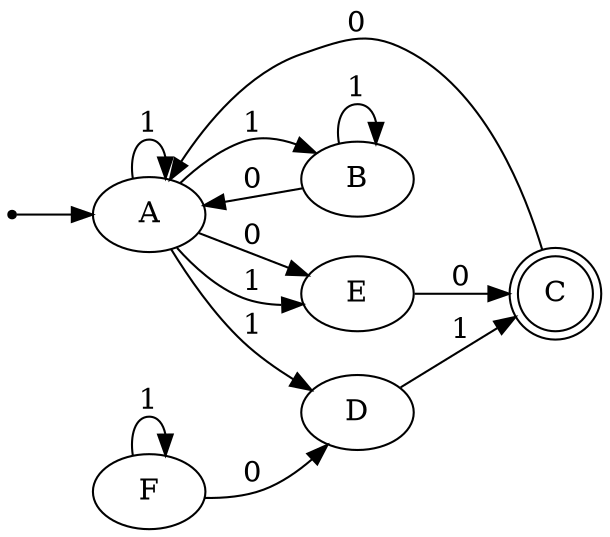digraph {
	graph [rankdir=LR]
		ini [shape=point]
		A
			ini -> A
		B
		C [shape=doublecircle]
		E
		F
			A -> B [label=1]
			A -> E [label=0]
			A -> E [label=1]
			A -> A [label=1]
			A -> D [label=1]
			F -> F [label=1]
			D -> C [label=1]
			B -> A [label=0]
			E -> C [label=0]
			F -> D [label=0]
			C -> A [label=0]
			B -> B [label=1]
}